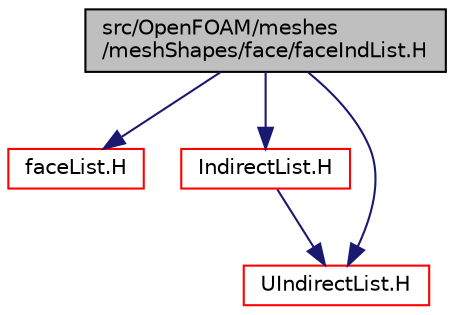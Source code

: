 digraph "src/OpenFOAM/meshes/meshShapes/face/faceIndList.H"
{
  bgcolor="transparent";
  edge [fontname="Helvetica",fontsize="10",labelfontname="Helvetica",labelfontsize="10"];
  node [fontname="Helvetica",fontsize="10",shape=record];
  Node1 [label="src/OpenFOAM/meshes\l/meshShapes/face/faceIndList.H",height=0.2,width=0.4,color="black", fillcolor="grey75", style="filled" fontcolor="black"];
  Node1 -> Node2 [color="midnightblue",fontsize="10",style="solid",fontname="Helvetica"];
  Node2 [label="faceList.H",height=0.2,width=0.4,color="red",URL="$faceList_8H.html"];
  Node1 -> Node3 [color="midnightblue",fontsize="10",style="solid",fontname="Helvetica"];
  Node3 [label="IndirectList.H",height=0.2,width=0.4,color="red",URL="$IndirectList_8H.html"];
  Node3 -> Node4 [color="midnightblue",fontsize="10",style="solid",fontname="Helvetica"];
  Node4 [label="UIndirectList.H",height=0.2,width=0.4,color="red",URL="$UIndirectList_8H.html"];
  Node1 -> Node4 [color="midnightblue",fontsize="10",style="solid",fontname="Helvetica"];
}
